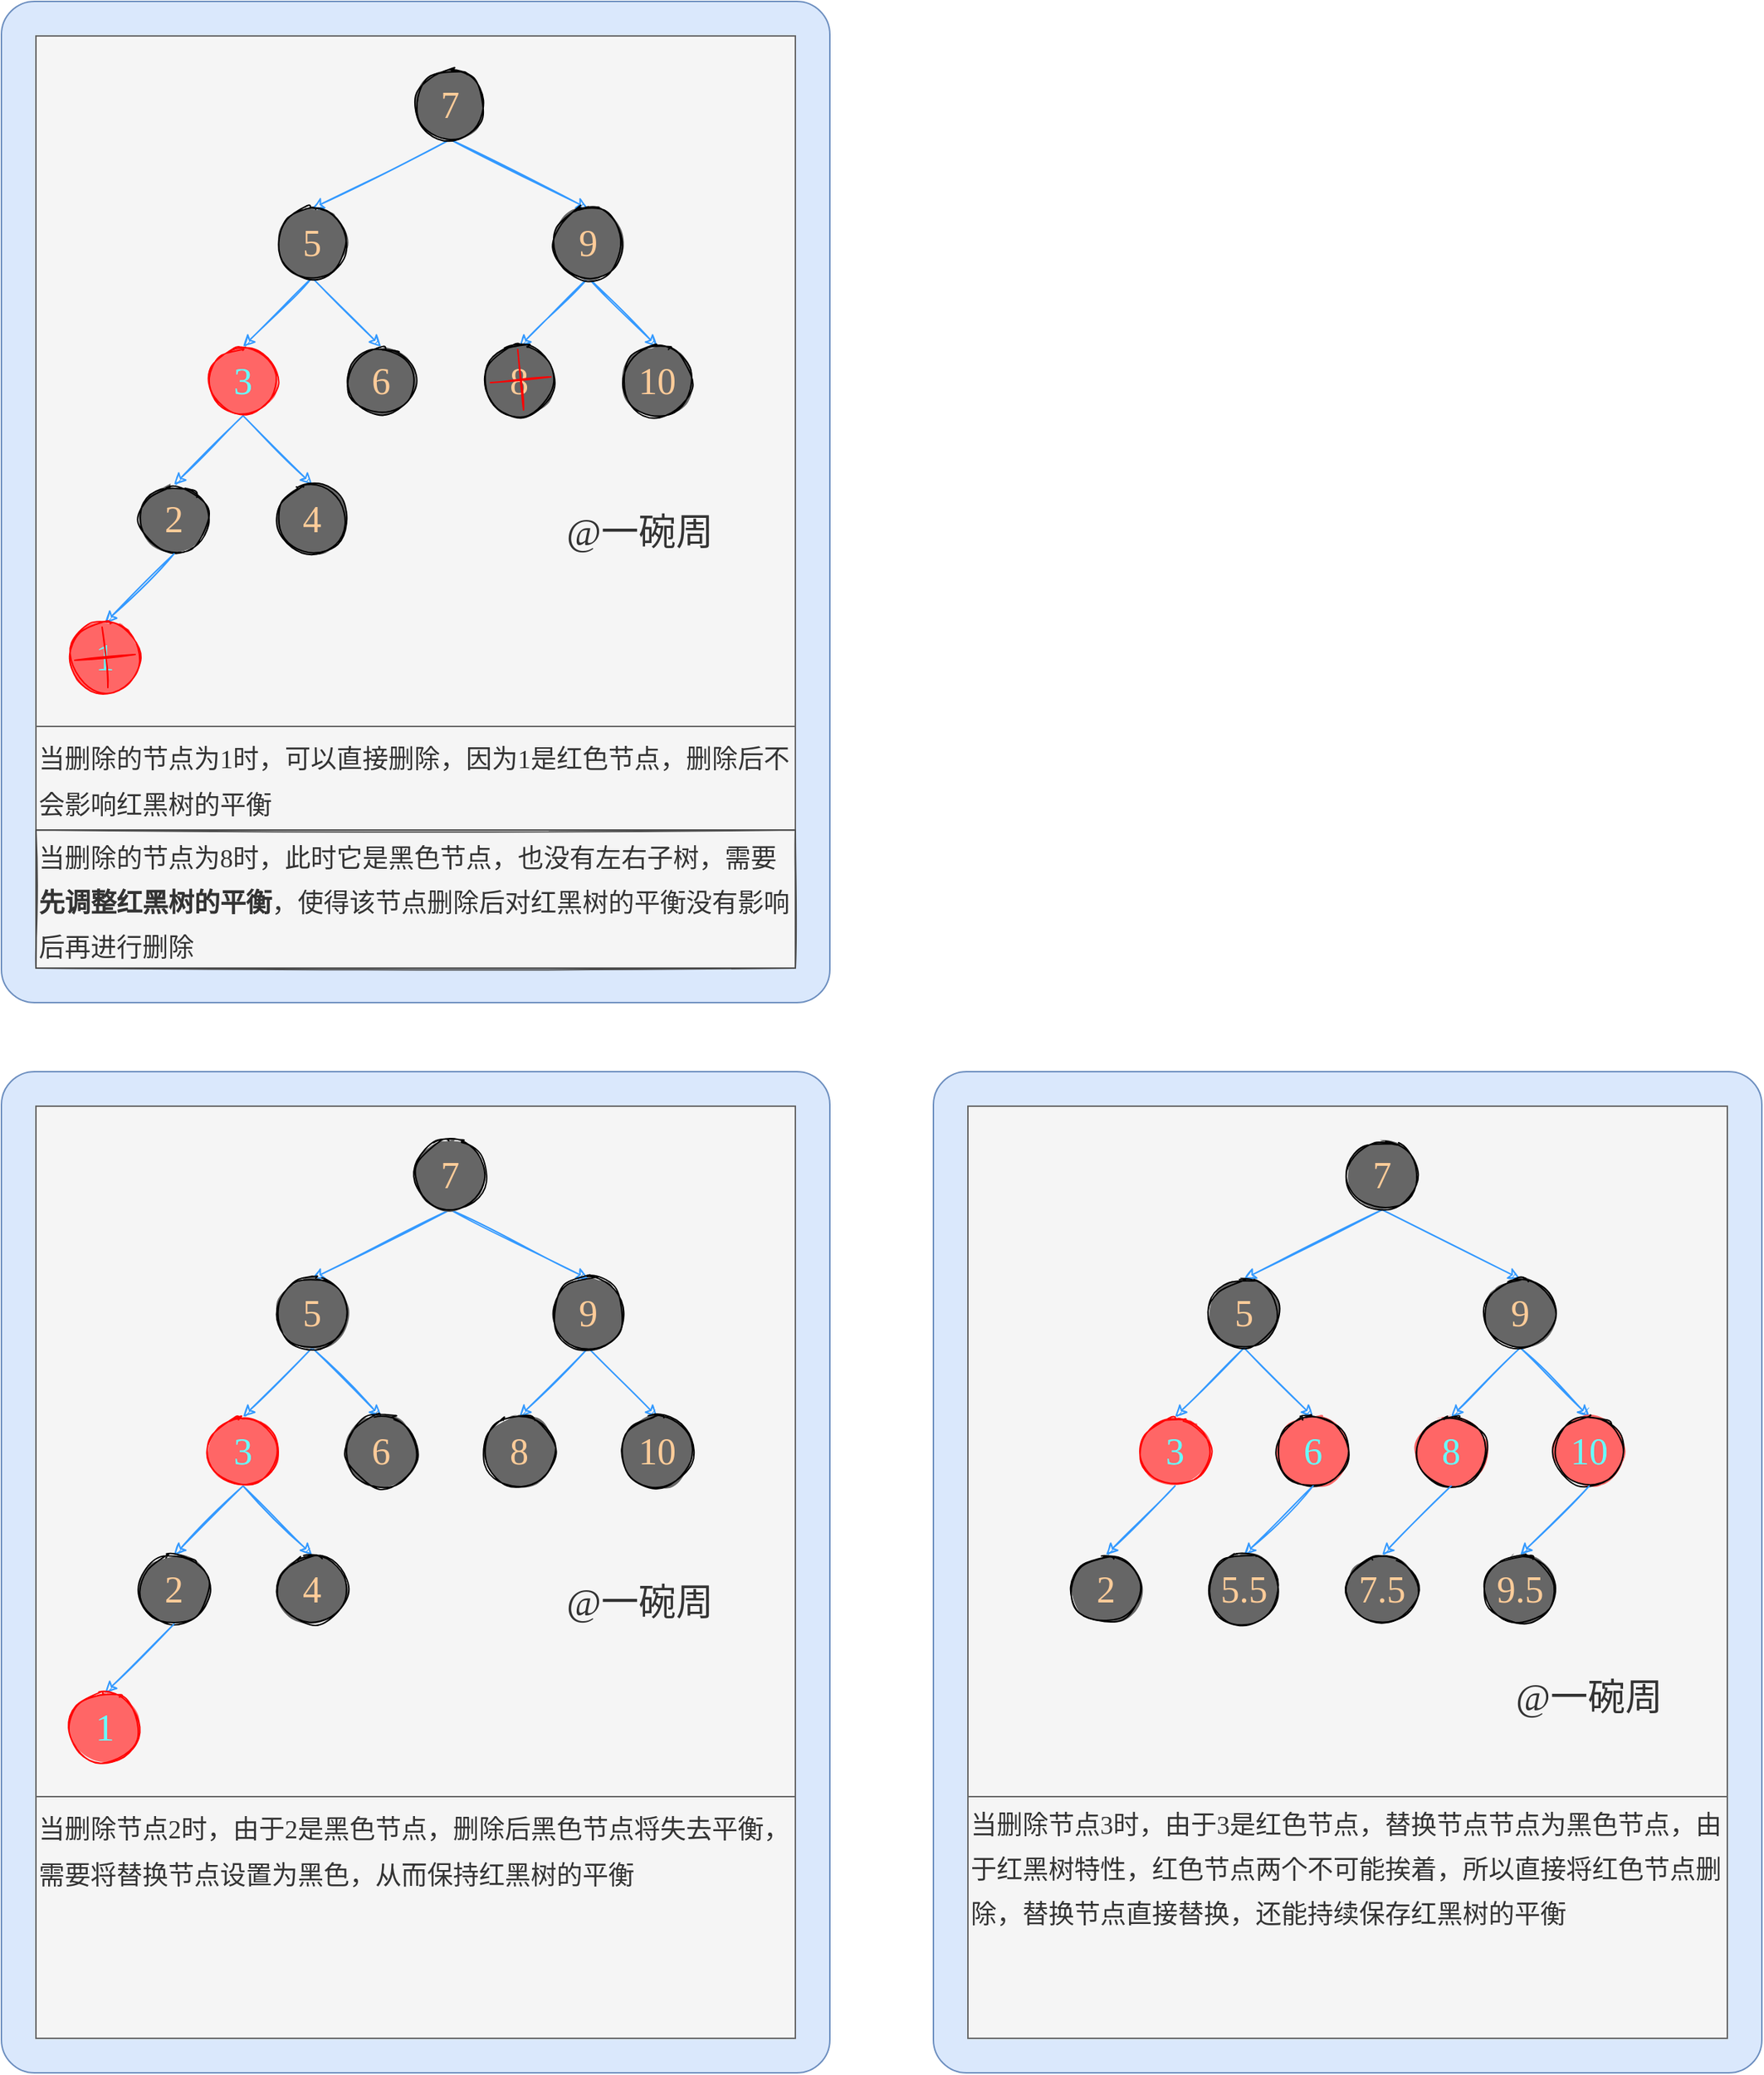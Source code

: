 <mxfile version="16.5.1" type="device"><diagram id="sbTQmbd6wwS1U6yTLp65" name="第 1 页"><mxGraphModel dx="-3938" dy="417" grid="1" gridSize="6" guides="1" tooltips="1" connect="1" arrows="1" fold="1" page="0" pageScale="1" pageWidth="827" pageHeight="1169" math="0" shadow="0"><root><mxCell id="0"/><mxCell id="1" parent="0"/><mxCell id="ivH2IacFtsF_XydCR1d3-26" value="" style="rounded=1;whiteSpace=wrap;html=1;fontFamily=Comic Sans MS;fontSize=18;fillColor=#dae8fc;strokeColor=#6c8ebf;arcSize=4;" parent="1" vertex="1"><mxGeometry x="6192" y="1128" width="576" height="696" as="geometry"/></mxCell><mxCell id="fc86tOgBMqxgkYuQEkEB-1" value="" style="rounded=1;whiteSpace=wrap;html=1;sketch=0;fillStyle=auto;fontFamily=Comic Sans MS;fontSize=26;strokeColor=#666666;fillColor=#f5f5f5;arcSize=0;fontColor=#333333;" vertex="1" parent="1"><mxGeometry x="6216" y="1632" width="528" height="168" as="geometry"/></mxCell><mxCell id="rxAGCjy9rbUy3xPKVwOK-19" value="" style="rounded=1;whiteSpace=wrap;html=1;sketch=0;fillStyle=auto;fontFamily=Comic Sans MS;fontSize=26;strokeColor=#666666;fillColor=#f5f5f5;arcSize=0;fontColor=#333333;" parent="1" vertex="1"><mxGeometry x="6216" y="1152" width="528" height="480" as="geometry"/></mxCell><mxCell id="rxAGCjy9rbUy3xPKVwOK-16" style="edgeStyle=none;rounded=0;sketch=1;orthogonalLoop=1;jettySize=auto;html=1;exitX=0.5;exitY=1;exitDx=0;exitDy=0;strokeColor=#9673A6;" parent="1" edge="1"><mxGeometry relative="1" as="geometry"><mxPoint x="560" y="560" as="sourcePoint"/></mxGeometry></mxCell><mxCell id="H94IqiTyf-CZfNIgYXHl-122" value="@一碗周" style="text;html=1;strokeColor=none;fillColor=none;align=center;verticalAlign=middle;whiteSpace=wrap;rounded=0;sketch=1;fillStyle=auto;fontFamily=Comic Sans MS;fontSize=26;fontColor=#333333;" parent="1" vertex="1"><mxGeometry x="6576" y="1482" width="120" height="30" as="geometry"/></mxCell><mxCell id="NptfwbpKZvffplfdBvXp-281" style="edgeStyle=none;rounded=0;sketch=1;orthogonalLoop=1;jettySize=auto;html=1;exitX=0.5;exitY=1;exitDx=0;exitDy=0;fontFamily=Comic Sans MS;fontSize=18;startArrow=none;startFill=0;endArrow=classic;endFill=1;strokeColor=#3399FF;entryX=0.5;entryY=0;entryDx=0;entryDy=0;" parent="1" source="NptfwbpKZvffplfdBvXp-339" target="NptfwbpKZvffplfdBvXp-341" edge="1"><mxGeometry relative="1" as="geometry"><mxPoint x="6600" y="1332" as="sourcePoint"/><mxPoint x="6552" y="1362" as="targetPoint"/></mxGeometry></mxCell><mxCell id="NptfwbpKZvffplfdBvXp-282" style="edgeStyle=none;rounded=0;sketch=1;orthogonalLoop=1;jettySize=auto;html=1;exitX=0.5;exitY=1;exitDx=0;exitDy=0;fontFamily=Comic Sans MS;fontSize=18;startArrow=none;startFill=0;endArrow=classic;endFill=1;strokeColor=#3399FF;entryX=0.5;entryY=0;entryDx=0;entryDy=0;" parent="1" source="NptfwbpKZvffplfdBvXp-339" target="NptfwbpKZvffplfdBvXp-340" edge="1"><mxGeometry relative="1" as="geometry"><mxPoint x="6600" y="1332" as="sourcePoint"/><mxPoint x="6642" y="1356" as="targetPoint"/></mxGeometry></mxCell><mxCell id="NptfwbpKZvffplfdBvXp-285" style="edgeStyle=none;rounded=0;sketch=1;orthogonalLoop=1;jettySize=auto;html=1;exitX=0.5;exitY=1;exitDx=0;exitDy=0;entryX=0.5;entryY=0;entryDx=0;entryDy=0;fontFamily=Comic Sans MS;fontSize=18;endArrow=classic;endFill=1;strokeColor=#3399FF;" parent="1" source="NptfwbpKZvffplfdBvXp-338" target="NptfwbpKZvffplfdBvXp-342" edge="1"><mxGeometry relative="1" as="geometry"><mxPoint x="6408" y="1326" as="sourcePoint"/><mxPoint x="6456" y="1376.5" as="targetPoint"/></mxGeometry></mxCell><mxCell id="NptfwbpKZvffplfdBvXp-286" style="edgeStyle=none;rounded=0;sketch=1;orthogonalLoop=1;jettySize=auto;html=1;exitX=0.5;exitY=1;exitDx=0;exitDy=0;fontFamily=Comic Sans MS;fontSize=18;startArrow=none;startFill=0;endArrow=classic;endFill=1;strokeColor=#3399FF;entryX=0.5;entryY=0;entryDx=0;entryDy=0;entryPerimeter=0;" parent="1" source="NptfwbpKZvffplfdBvXp-337" target="NptfwbpKZvffplfdBvXp-339" edge="1"><mxGeometry relative="1" as="geometry"><mxPoint x="6432" y="1245.5" as="sourcePoint"/><mxPoint x="6504" y="1272" as="targetPoint"/></mxGeometry></mxCell><mxCell id="NptfwbpKZvffplfdBvXp-291" style="edgeStyle=none;rounded=0;sketch=1;orthogonalLoop=1;jettySize=auto;html=1;exitX=0.5;exitY=1;exitDx=0;exitDy=0;fontFamily=Comic Sans MS;fontSize=18;startArrow=none;startFill=0;endArrow=classic;endFill=1;strokeColor=#3399FF;entryX=0.5;entryY=0;entryDx=0;entryDy=0;" parent="1" source="NptfwbpKZvffplfdBvXp-337" target="NptfwbpKZvffplfdBvXp-338" edge="1"><mxGeometry relative="1" as="geometry"><mxPoint x="6432" y="1245.5" as="sourcePoint"/><mxPoint x="6408" y="1272" as="targetPoint"/></mxGeometry></mxCell><mxCell id="NptfwbpKZvffplfdBvXp-293" style="edgeStyle=none;rounded=0;sketch=1;orthogonalLoop=1;jettySize=auto;html=1;exitX=0.5;exitY=1;exitDx=0;exitDy=0;entryX=0.5;entryY=0;entryDx=0;entryDy=0;fontFamily=Comic Sans MS;fontSize=18;startArrow=none;startFill=0;endArrow=classic;endFill=1;strokeColor=#3399FF;" parent="1" source="NptfwbpKZvffplfdBvXp-298" target="NptfwbpKZvffplfdBvXp-294" edge="1"><mxGeometry relative="1" as="geometry"/></mxCell><mxCell id="NptfwbpKZvffplfdBvXp-294" value="&lt;font face=&quot;Comic Sans MS&quot;&gt;&lt;span style=&quot;font-size: 26px&quot;&gt;4&lt;/span&gt;&lt;/font&gt;" style="ellipse;whiteSpace=wrap;html=1;fillColor=#666666;strokeColor=#000000;sketch=1;fillStyle=solid;fontColor=#FFCC99;" parent="1" vertex="1"><mxGeometry x="6384" y="1464" width="48" height="48" as="geometry"/></mxCell><mxCell id="NptfwbpKZvffplfdBvXp-295" style="edgeStyle=none;rounded=0;sketch=1;orthogonalLoop=1;jettySize=auto;html=1;exitX=0.5;exitY=1;exitDx=0;exitDy=0;entryX=0.5;entryY=0;entryDx=0;entryDy=0;fontFamily=Comic Sans MS;fontSize=18;startArrow=none;startFill=0;endArrow=classic;endFill=1;strokeColor=#3399FF;" parent="1" source="NptfwbpKZvffplfdBvXp-338" target="NptfwbpKZvffplfdBvXp-298" edge="1"><mxGeometry relative="1" as="geometry"><mxPoint x="6336" y="1342.5" as="sourcePoint"/></mxGeometry></mxCell><mxCell id="NptfwbpKZvffplfdBvXp-297" style="edgeStyle=none;rounded=0;sketch=1;orthogonalLoop=1;jettySize=auto;html=1;exitX=0.5;exitY=1;exitDx=0;exitDy=0;entryX=0.5;entryY=0;entryDx=0;entryDy=0;fontFamily=Comic Sans MS;fontSize=18;startArrow=none;startFill=0;endArrow=classic;endFill=1;strokeColor=#3399FF;" parent="1" source="NptfwbpKZvffplfdBvXp-298" target="NptfwbpKZvffplfdBvXp-299" edge="1"><mxGeometry relative="1" as="geometry"/></mxCell><mxCell id="NptfwbpKZvffplfdBvXp-298" value="&lt;font face=&quot;Comic Sans MS&quot;&gt;&lt;span style=&quot;font-size: 26px&quot;&gt;3&lt;/span&gt;&lt;/font&gt;" style="ellipse;whiteSpace=wrap;html=1;fillColor=#FF6666;strokeColor=#FF0000;sketch=1;fillStyle=solid;fontColor=#66FFFF;" parent="1" vertex="1"><mxGeometry x="6336" y="1368" width="48" height="48" as="geometry"/></mxCell><mxCell id="NptfwbpKZvffplfdBvXp-299" value="&lt;font face=&quot;Comic Sans MS&quot;&gt;&lt;span style=&quot;font-size: 26px&quot;&gt;2&lt;/span&gt;&lt;/font&gt;" style="ellipse;whiteSpace=wrap;html=1;fillColor=#666666;strokeColor=#000000;sketch=1;fillStyle=solid;fontColor=#FFCC99;" parent="1" vertex="1"><mxGeometry x="6288" y="1464" width="48" height="48" as="geometry"/></mxCell><mxCell id="NptfwbpKZvffplfdBvXp-323" style="edgeStyle=none;rounded=0;sketch=1;orthogonalLoop=1;jettySize=auto;html=1;exitX=0.5;exitY=1;exitDx=0;exitDy=0;entryX=0.5;entryY=0;entryDx=0;entryDy=0;fontFamily=Comic Sans MS;fontSize=18;startArrow=none;startFill=0;endArrow=classic;endFill=1;strokeColor=#3399FF;" parent="1" source="NptfwbpKZvffplfdBvXp-299" target="NptfwbpKZvffplfdBvXp-324" edge="1"><mxGeometry relative="1" as="geometry"><mxPoint x="6240" y="1539.5" as="sourcePoint"/></mxGeometry></mxCell><mxCell id="NptfwbpKZvffplfdBvXp-324" value="&lt;font face=&quot;Comic Sans MS&quot;&gt;&lt;span style=&quot;font-size: 26px&quot;&gt;1&lt;/span&gt;&lt;/font&gt;" style="ellipse;whiteSpace=wrap;html=1;fillColor=#FF6666;strokeColor=#FF0000;sketch=1;fillStyle=solid;fontColor=#66FFFF;" parent="1" vertex="1"><mxGeometry x="6240" y="1560" width="48" height="48" as="geometry"/></mxCell><mxCell id="NptfwbpKZvffplfdBvXp-337" value="&lt;font style=&quot;font-size: 26px&quot; face=&quot;Comic Sans MS&quot;&gt;7&lt;/font&gt;" style="ellipse;whiteSpace=wrap;html=1;fillColor=#666666;strokeColor=#000000;sketch=1;fillStyle=solid;fontColor=#FFCC99;" parent="1" vertex="1"><mxGeometry x="6480" y="1176" width="48" height="48" as="geometry"/></mxCell><mxCell id="NptfwbpKZvffplfdBvXp-338" value="&lt;font face=&quot;Comic Sans MS&quot;&gt;&lt;span style=&quot;font-size: 26px&quot;&gt;5&lt;/span&gt;&lt;/font&gt;" style="ellipse;whiteSpace=wrap;html=1;fillColor=#666666;strokeColor=#000000;sketch=1;fillStyle=solid;fontColor=#FFCC99;" parent="1" vertex="1"><mxGeometry x="6384" y="1272" width="48" height="48" as="geometry"/></mxCell><mxCell id="NptfwbpKZvffplfdBvXp-339" value="&lt;font style=&quot;font-size: 26px&quot; face=&quot;Comic Sans MS&quot;&gt;9&lt;/font&gt;" style="ellipse;whiteSpace=wrap;html=1;fillColor=#666666;strokeColor=#000000;sketch=1;fillStyle=solid;fontColor=#FFCC99;" parent="1" vertex="1"><mxGeometry x="6576" y="1272" width="48" height="48" as="geometry"/></mxCell><mxCell id="NptfwbpKZvffplfdBvXp-340" value="&lt;font style=&quot;font-size: 26px&quot; face=&quot;Comic Sans MS&quot;&gt;10&lt;/font&gt;" style="ellipse;whiteSpace=wrap;html=1;fillColor=#666666;strokeColor=#000000;sketch=1;fillStyle=solid;fontColor=#FFCC99;" parent="1" vertex="1"><mxGeometry x="6624" y="1368" width="48" height="48" as="geometry"/></mxCell><mxCell id="NptfwbpKZvffplfdBvXp-341" value="&lt;font style=&quot;font-size: 26px&quot; face=&quot;Comic Sans MS&quot;&gt;8&lt;/font&gt;" style="ellipse;whiteSpace=wrap;html=1;fillColor=#666666;strokeColor=#000000;sketch=1;fillStyle=solid;fontColor=#FFCC99;" parent="1" vertex="1"><mxGeometry x="6528" y="1368" width="48" height="48" as="geometry"/></mxCell><mxCell id="NptfwbpKZvffplfdBvXp-342" value="&lt;font face=&quot;Comic Sans MS&quot;&gt;&lt;span style=&quot;font-size: 26px&quot;&gt;6&lt;/span&gt;&lt;/font&gt;" style="ellipse;whiteSpace=wrap;html=1;fillColor=#666666;strokeColor=#000000;sketch=1;fillStyle=solid;fontColor=#FFCC99;" parent="1" vertex="1"><mxGeometry x="6432" y="1368" width="48" height="48" as="geometry"/></mxCell><mxCell id="ivH2IacFtsF_XydCR1d3-32" value="&lt;span style=&quot;font-size: 18px&quot;&gt;当删除的节点为1时，可以直接删除，因为1是红色节点，删除后不会影响红黑树的平衡&lt;/span&gt;" style="text;html=1;strokeColor=none;fillColor=none;align=left;verticalAlign=middle;whiteSpace=wrap;rounded=0;sketch=1;fillStyle=auto;fontFamily=Comic Sans MS;fontSize=26;fontColor=#333333;" parent="1" vertex="1"><mxGeometry x="6216" y="1632" width="528" height="72" as="geometry"/></mxCell><mxCell id="fc86tOgBMqxgkYuQEkEB-2" value="&lt;span style=&quot;font-size: 18px&quot;&gt;当删除的节点为8时，此时它是黑色节点，也没有左右子树，需要&lt;b&gt;先调整红黑树的平衡&lt;/b&gt;，使得该节点删除后对红黑树的平衡没有影响后再进行删除&lt;/span&gt;" style="text;html=1;strokeColor=#4D4D4D;fillColor=none;align=left;verticalAlign=middle;whiteSpace=wrap;rounded=0;sketch=1;fillStyle=auto;fontFamily=Comic Sans MS;fontSize=26;fontColor=#333333;" vertex="1" parent="1"><mxGeometry x="6216" y="1704" width="528" height="96" as="geometry"/></mxCell><mxCell id="fc86tOgBMqxgkYuQEkEB-5" value="" style="group;rotation=40;" vertex="1" connectable="0" parent="1"><mxGeometry x="6249" y="1569" width="30" height="30" as="geometry"/></mxCell><mxCell id="fc86tOgBMqxgkYuQEkEB-3" value="" style="endArrow=none;html=1;rounded=0;sketch=1;fontFamily=Comic Sans MS;fontSize=18;strokeColor=#FF0000;" edge="1" parent="fc86tOgBMqxgkYuQEkEB-5"><mxGeometry width="50" height="50" relative="1" as="geometry"><mxPoint x="-6" y="17" as="sourcePoint"/><mxPoint x="36" y="13" as="targetPoint"/></mxGeometry></mxCell><mxCell id="fc86tOgBMqxgkYuQEkEB-4" value="" style="endArrow=none;html=1;rounded=0;sketch=1;fontFamily=Comic Sans MS;fontSize=18;strokeColor=#FF0000;" edge="1" parent="fc86tOgBMqxgkYuQEkEB-5"><mxGeometry width="50" height="50" relative="1" as="geometry"><mxPoint x="17" y="36" as="sourcePoint"/><mxPoint x="13" y="-6" as="targetPoint"/></mxGeometry></mxCell><mxCell id="fc86tOgBMqxgkYuQEkEB-6" value="" style="group;rotation=40;" vertex="1" connectable="0" parent="1"><mxGeometry x="6538" y="1376" width="30" height="30" as="geometry"/></mxCell><mxCell id="fc86tOgBMqxgkYuQEkEB-7" value="" style="endArrow=none;html=1;rounded=0;sketch=1;fontFamily=Comic Sans MS;fontSize=18;strokeColor=#FF0000;" edge="1" parent="fc86tOgBMqxgkYuQEkEB-6"><mxGeometry width="50" height="50" relative="1" as="geometry"><mxPoint x="-6" y="17" as="sourcePoint"/><mxPoint x="36" y="13" as="targetPoint"/></mxGeometry></mxCell><mxCell id="fc86tOgBMqxgkYuQEkEB-8" value="" style="endArrow=none;html=1;rounded=0;sketch=1;fontFamily=Comic Sans MS;fontSize=18;strokeColor=#FF0000;" edge="1" parent="fc86tOgBMqxgkYuQEkEB-6"><mxGeometry width="50" height="50" relative="1" as="geometry"><mxPoint x="17" y="36" as="sourcePoint"/><mxPoint x="13" y="-6" as="targetPoint"/></mxGeometry></mxCell><mxCell id="fc86tOgBMqxgkYuQEkEB-9" value="" style="rounded=1;whiteSpace=wrap;html=1;fontFamily=Comic Sans MS;fontSize=18;fillColor=#dae8fc;strokeColor=#6c8ebf;arcSize=4;" vertex="1" parent="1"><mxGeometry x="6192" y="1872" width="576" height="696" as="geometry"/></mxCell><mxCell id="fc86tOgBMqxgkYuQEkEB-10" value="" style="rounded=1;whiteSpace=wrap;html=1;sketch=0;fillStyle=auto;fontFamily=Comic Sans MS;fontSize=26;strokeColor=#666666;fillColor=#f5f5f5;arcSize=0;fontColor=#333333;" vertex="1" parent="1"><mxGeometry x="6216" y="2376" width="528" height="168" as="geometry"/></mxCell><mxCell id="fc86tOgBMqxgkYuQEkEB-11" value="" style="rounded=1;whiteSpace=wrap;html=1;sketch=0;fillStyle=auto;fontFamily=Comic Sans MS;fontSize=26;strokeColor=#666666;fillColor=#f5f5f5;arcSize=0;fontColor=#333333;" vertex="1" parent="1"><mxGeometry x="6216" y="1896" width="528" height="480" as="geometry"/></mxCell><mxCell id="fc86tOgBMqxgkYuQEkEB-12" value="@一碗周" style="text;html=1;strokeColor=none;fillColor=none;align=center;verticalAlign=middle;whiteSpace=wrap;rounded=0;sketch=1;fillStyle=auto;fontFamily=Comic Sans MS;fontSize=26;fontColor=#333333;" vertex="1" parent="1"><mxGeometry x="6576" y="2226" width="120" height="30" as="geometry"/></mxCell><mxCell id="fc86tOgBMqxgkYuQEkEB-13" style="edgeStyle=none;rounded=0;sketch=1;orthogonalLoop=1;jettySize=auto;html=1;exitX=0.5;exitY=1;exitDx=0;exitDy=0;fontFamily=Comic Sans MS;fontSize=18;startArrow=none;startFill=0;endArrow=classic;endFill=1;strokeColor=#3399FF;entryX=0.5;entryY=0;entryDx=0;entryDy=0;" edge="1" parent="1" source="fc86tOgBMqxgkYuQEkEB-28" target="fc86tOgBMqxgkYuQEkEB-30"><mxGeometry relative="1" as="geometry"><mxPoint x="6600" y="2076" as="sourcePoint"/><mxPoint x="6552" y="2106" as="targetPoint"/></mxGeometry></mxCell><mxCell id="fc86tOgBMqxgkYuQEkEB-14" style="edgeStyle=none;rounded=0;sketch=1;orthogonalLoop=1;jettySize=auto;html=1;exitX=0.5;exitY=1;exitDx=0;exitDy=0;fontFamily=Comic Sans MS;fontSize=18;startArrow=none;startFill=0;endArrow=classic;endFill=1;strokeColor=#3399FF;entryX=0.5;entryY=0;entryDx=0;entryDy=0;" edge="1" parent="1" source="fc86tOgBMqxgkYuQEkEB-28" target="fc86tOgBMqxgkYuQEkEB-29"><mxGeometry relative="1" as="geometry"><mxPoint x="6600" y="2076" as="sourcePoint"/><mxPoint x="6642" y="2100" as="targetPoint"/></mxGeometry></mxCell><mxCell id="fc86tOgBMqxgkYuQEkEB-15" style="edgeStyle=none;rounded=0;sketch=1;orthogonalLoop=1;jettySize=auto;html=1;exitX=0.5;exitY=1;exitDx=0;exitDy=0;entryX=0.5;entryY=0;entryDx=0;entryDy=0;fontFamily=Comic Sans MS;fontSize=18;endArrow=classic;endFill=1;strokeColor=#3399FF;" edge="1" parent="1" source="fc86tOgBMqxgkYuQEkEB-27" target="fc86tOgBMqxgkYuQEkEB-31"><mxGeometry relative="1" as="geometry"><mxPoint x="6408" y="2070" as="sourcePoint"/><mxPoint x="6456" y="2120.5" as="targetPoint"/></mxGeometry></mxCell><mxCell id="fc86tOgBMqxgkYuQEkEB-16" style="edgeStyle=none;rounded=0;sketch=1;orthogonalLoop=1;jettySize=auto;html=1;exitX=0.5;exitY=1;exitDx=0;exitDy=0;fontFamily=Comic Sans MS;fontSize=18;startArrow=none;startFill=0;endArrow=classic;endFill=1;strokeColor=#3399FF;entryX=0.5;entryY=0;entryDx=0;entryDy=0;entryPerimeter=0;" edge="1" parent="1" source="fc86tOgBMqxgkYuQEkEB-26" target="fc86tOgBMqxgkYuQEkEB-28"><mxGeometry relative="1" as="geometry"><mxPoint x="6432" y="1989.5" as="sourcePoint"/><mxPoint x="6504" y="2016" as="targetPoint"/></mxGeometry></mxCell><mxCell id="fc86tOgBMqxgkYuQEkEB-17" style="edgeStyle=none;rounded=0;sketch=1;orthogonalLoop=1;jettySize=auto;html=1;exitX=0.5;exitY=1;exitDx=0;exitDy=0;fontFamily=Comic Sans MS;fontSize=18;startArrow=none;startFill=0;endArrow=classic;endFill=1;strokeColor=#3399FF;entryX=0.5;entryY=0;entryDx=0;entryDy=0;" edge="1" parent="1" source="fc86tOgBMqxgkYuQEkEB-26" target="fc86tOgBMqxgkYuQEkEB-27"><mxGeometry relative="1" as="geometry"><mxPoint x="6432" y="1989.5" as="sourcePoint"/><mxPoint x="6408" y="2016" as="targetPoint"/></mxGeometry></mxCell><mxCell id="fc86tOgBMqxgkYuQEkEB-18" style="edgeStyle=none;rounded=0;sketch=1;orthogonalLoop=1;jettySize=auto;html=1;exitX=0.5;exitY=1;exitDx=0;exitDy=0;entryX=0.5;entryY=0;entryDx=0;entryDy=0;fontFamily=Comic Sans MS;fontSize=18;startArrow=none;startFill=0;endArrow=classic;endFill=1;strokeColor=#3399FF;" edge="1" parent="1" source="fc86tOgBMqxgkYuQEkEB-22" target="fc86tOgBMqxgkYuQEkEB-19"><mxGeometry relative="1" as="geometry"/></mxCell><mxCell id="fc86tOgBMqxgkYuQEkEB-19" value="&lt;font face=&quot;Comic Sans MS&quot;&gt;&lt;span style=&quot;font-size: 26px&quot;&gt;4&lt;/span&gt;&lt;/font&gt;" style="ellipse;whiteSpace=wrap;html=1;fillColor=#666666;strokeColor=#000000;sketch=1;fillStyle=solid;fontColor=#FFCC99;" vertex="1" parent="1"><mxGeometry x="6384" y="2208" width="48" height="48" as="geometry"/></mxCell><mxCell id="fc86tOgBMqxgkYuQEkEB-20" style="edgeStyle=none;rounded=0;sketch=1;orthogonalLoop=1;jettySize=auto;html=1;exitX=0.5;exitY=1;exitDx=0;exitDy=0;entryX=0.5;entryY=0;entryDx=0;entryDy=0;fontFamily=Comic Sans MS;fontSize=18;startArrow=none;startFill=0;endArrow=classic;endFill=1;strokeColor=#3399FF;" edge="1" parent="1" source="fc86tOgBMqxgkYuQEkEB-27" target="fc86tOgBMqxgkYuQEkEB-22"><mxGeometry relative="1" as="geometry"><mxPoint x="6336" y="2086.5" as="sourcePoint"/></mxGeometry></mxCell><mxCell id="fc86tOgBMqxgkYuQEkEB-21" style="edgeStyle=none;rounded=0;sketch=1;orthogonalLoop=1;jettySize=auto;html=1;exitX=0.5;exitY=1;exitDx=0;exitDy=0;entryX=0.5;entryY=0;entryDx=0;entryDy=0;fontFamily=Comic Sans MS;fontSize=18;startArrow=none;startFill=0;endArrow=classic;endFill=1;strokeColor=#3399FF;" edge="1" parent="1" source="fc86tOgBMqxgkYuQEkEB-22" target="fc86tOgBMqxgkYuQEkEB-23"><mxGeometry relative="1" as="geometry"/></mxCell><mxCell id="fc86tOgBMqxgkYuQEkEB-22" value="&lt;font face=&quot;Comic Sans MS&quot;&gt;&lt;span style=&quot;font-size: 26px&quot;&gt;3&lt;/span&gt;&lt;/font&gt;" style="ellipse;whiteSpace=wrap;html=1;fillColor=#FF6666;strokeColor=#FF0000;sketch=1;fillStyle=solid;fontColor=#66FFFF;" vertex="1" parent="1"><mxGeometry x="6336" y="2112" width="48" height="48" as="geometry"/></mxCell><mxCell id="fc86tOgBMqxgkYuQEkEB-23" value="&lt;font face=&quot;Comic Sans MS&quot;&gt;&lt;span style=&quot;font-size: 26px&quot;&gt;2&lt;/span&gt;&lt;/font&gt;" style="ellipse;whiteSpace=wrap;html=1;fillColor=#666666;strokeColor=#000000;sketch=1;fillStyle=solid;fontColor=#FFCC99;" vertex="1" parent="1"><mxGeometry x="6288" y="2208" width="48" height="48" as="geometry"/></mxCell><mxCell id="fc86tOgBMqxgkYuQEkEB-24" style="edgeStyle=none;rounded=0;sketch=1;orthogonalLoop=1;jettySize=auto;html=1;exitX=0.5;exitY=1;exitDx=0;exitDy=0;entryX=0.5;entryY=0;entryDx=0;entryDy=0;fontFamily=Comic Sans MS;fontSize=18;startArrow=none;startFill=0;endArrow=classic;endFill=1;strokeColor=#3399FF;" edge="1" parent="1" source="fc86tOgBMqxgkYuQEkEB-23" target="fc86tOgBMqxgkYuQEkEB-25"><mxGeometry relative="1" as="geometry"><mxPoint x="6240" y="2283.5" as="sourcePoint"/></mxGeometry></mxCell><mxCell id="fc86tOgBMqxgkYuQEkEB-25" value="&lt;font face=&quot;Comic Sans MS&quot;&gt;&lt;span style=&quot;font-size: 26px&quot;&gt;1&lt;/span&gt;&lt;/font&gt;" style="ellipse;whiteSpace=wrap;html=1;fillColor=#FF6666;strokeColor=#FF0000;sketch=1;fillStyle=solid;fontColor=#66FFFF;" vertex="1" parent="1"><mxGeometry x="6240" y="2304" width="48" height="48" as="geometry"/></mxCell><mxCell id="fc86tOgBMqxgkYuQEkEB-26" value="&lt;font style=&quot;font-size: 26px&quot; face=&quot;Comic Sans MS&quot;&gt;7&lt;/font&gt;" style="ellipse;whiteSpace=wrap;html=1;fillColor=#666666;strokeColor=#000000;sketch=1;fillStyle=solid;fontColor=#FFCC99;" vertex="1" parent="1"><mxGeometry x="6480" y="1920" width="48" height="48" as="geometry"/></mxCell><mxCell id="fc86tOgBMqxgkYuQEkEB-27" value="&lt;font face=&quot;Comic Sans MS&quot;&gt;&lt;span style=&quot;font-size: 26px&quot;&gt;5&lt;/span&gt;&lt;/font&gt;" style="ellipse;whiteSpace=wrap;html=1;fillColor=#666666;strokeColor=#000000;sketch=1;fillStyle=solid;fontColor=#FFCC99;" vertex="1" parent="1"><mxGeometry x="6384" y="2016" width="48" height="48" as="geometry"/></mxCell><mxCell id="fc86tOgBMqxgkYuQEkEB-28" value="&lt;font style=&quot;font-size: 26px&quot; face=&quot;Comic Sans MS&quot;&gt;9&lt;/font&gt;" style="ellipse;whiteSpace=wrap;html=1;fillColor=#666666;strokeColor=#000000;sketch=1;fillStyle=solid;fontColor=#FFCC99;" vertex="1" parent="1"><mxGeometry x="6576" y="2016" width="48" height="48" as="geometry"/></mxCell><mxCell id="fc86tOgBMqxgkYuQEkEB-29" value="&lt;font style=&quot;font-size: 26px&quot; face=&quot;Comic Sans MS&quot;&gt;10&lt;/font&gt;" style="ellipse;whiteSpace=wrap;html=1;fillColor=#666666;strokeColor=#000000;sketch=1;fillStyle=solid;fontColor=#FFCC99;" vertex="1" parent="1"><mxGeometry x="6624" y="2112" width="48" height="48" as="geometry"/></mxCell><mxCell id="fc86tOgBMqxgkYuQEkEB-30" value="&lt;font style=&quot;font-size: 26px&quot; face=&quot;Comic Sans MS&quot;&gt;8&lt;/font&gt;" style="ellipse;whiteSpace=wrap;html=1;fillColor=#666666;strokeColor=#000000;sketch=1;fillStyle=solid;fontColor=#FFCC99;" vertex="1" parent="1"><mxGeometry x="6528" y="2112" width="48" height="48" as="geometry"/></mxCell><mxCell id="fc86tOgBMqxgkYuQEkEB-31" value="&lt;font face=&quot;Comic Sans MS&quot;&gt;&lt;span style=&quot;font-size: 26px&quot;&gt;6&lt;/span&gt;&lt;/font&gt;" style="ellipse;whiteSpace=wrap;html=1;fillColor=#666666;strokeColor=#000000;sketch=1;fillStyle=solid;fontColor=#FFCC99;" vertex="1" parent="1"><mxGeometry x="6432" y="2112" width="48" height="48" as="geometry"/></mxCell><mxCell id="fc86tOgBMqxgkYuQEkEB-32" value="&lt;span style=&quot;font-size: 18px&quot;&gt;当删除节点2时，由于2是黑色节点，删除后黑色节点将失去平衡，需要将替换节点设置为黑色，从而保持红黑树的平衡&lt;/span&gt;" style="text;html=1;strokeColor=none;fillColor=none;align=left;verticalAlign=middle;whiteSpace=wrap;rounded=0;sketch=1;fillStyle=auto;fontFamily=Comic Sans MS;fontSize=26;fontColor=#333333;" vertex="1" parent="1"><mxGeometry x="6216" y="2376" width="528" height="72" as="geometry"/></mxCell><mxCell id="fc86tOgBMqxgkYuQEkEB-66" value="" style="rounded=1;whiteSpace=wrap;html=1;fontFamily=Comic Sans MS;fontSize=18;fillColor=#dae8fc;strokeColor=#6c8ebf;arcSize=4;" vertex="1" parent="1"><mxGeometry x="6840" y="1872" width="576" height="696" as="geometry"/></mxCell><mxCell id="fc86tOgBMqxgkYuQEkEB-67" value="" style="rounded=1;whiteSpace=wrap;html=1;sketch=0;fillStyle=auto;fontFamily=Comic Sans MS;fontSize=26;strokeColor=#666666;fillColor=#f5f5f5;arcSize=0;fontColor=#333333;" vertex="1" parent="1"><mxGeometry x="6864" y="2376" width="528" height="168" as="geometry"/></mxCell><mxCell id="fc86tOgBMqxgkYuQEkEB-68" value="" style="rounded=1;whiteSpace=wrap;html=1;sketch=0;fillStyle=auto;fontFamily=Comic Sans MS;fontSize=26;strokeColor=#666666;fillColor=#f5f5f5;arcSize=0;fontColor=#333333;" vertex="1" parent="1"><mxGeometry x="6864" y="1896" width="528" height="480" as="geometry"/></mxCell><mxCell id="fc86tOgBMqxgkYuQEkEB-69" value="@一碗周" style="text;html=1;strokeColor=none;fillColor=none;align=center;verticalAlign=middle;whiteSpace=wrap;rounded=0;sketch=1;fillStyle=auto;fontFamily=Comic Sans MS;fontSize=26;fontColor=#333333;" vertex="1" parent="1"><mxGeometry x="7236" y="2292" width="120" height="30" as="geometry"/></mxCell><mxCell id="fc86tOgBMqxgkYuQEkEB-70" style="edgeStyle=none;rounded=0;sketch=1;orthogonalLoop=1;jettySize=auto;html=1;exitX=0.5;exitY=1;exitDx=0;exitDy=0;fontFamily=Comic Sans MS;fontSize=18;startArrow=none;startFill=0;endArrow=classic;endFill=1;strokeColor=#3399FF;entryX=0.5;entryY=0;entryDx=0;entryDy=0;" edge="1" parent="1" source="fc86tOgBMqxgkYuQEkEB-85" target="fc86tOgBMqxgkYuQEkEB-87"><mxGeometry relative="1" as="geometry"><mxPoint x="7248" y="2076" as="sourcePoint"/><mxPoint x="7200" y="2106" as="targetPoint"/></mxGeometry></mxCell><mxCell id="fc86tOgBMqxgkYuQEkEB-71" style="edgeStyle=none;rounded=0;sketch=1;orthogonalLoop=1;jettySize=auto;html=1;exitX=0.5;exitY=1;exitDx=0;exitDy=0;fontFamily=Comic Sans MS;fontSize=18;startArrow=none;startFill=0;endArrow=classic;endFill=1;strokeColor=#3399FF;entryX=0.5;entryY=0;entryDx=0;entryDy=0;" edge="1" parent="1" source="fc86tOgBMqxgkYuQEkEB-85" target="fc86tOgBMqxgkYuQEkEB-86"><mxGeometry relative="1" as="geometry"><mxPoint x="7248" y="2076" as="sourcePoint"/><mxPoint x="7290" y="2100" as="targetPoint"/></mxGeometry></mxCell><mxCell id="fc86tOgBMqxgkYuQEkEB-72" style="edgeStyle=none;rounded=0;sketch=1;orthogonalLoop=1;jettySize=auto;html=1;exitX=0.5;exitY=1;exitDx=0;exitDy=0;entryX=0.5;entryY=0;entryDx=0;entryDy=0;fontFamily=Comic Sans MS;fontSize=18;endArrow=classic;endFill=1;strokeColor=#3399FF;" edge="1" parent="1" source="fc86tOgBMqxgkYuQEkEB-84" target="fc86tOgBMqxgkYuQEkEB-88"><mxGeometry relative="1" as="geometry"><mxPoint x="7056" y="2070" as="sourcePoint"/><mxPoint x="7104" y="2120.5" as="targetPoint"/></mxGeometry></mxCell><mxCell id="fc86tOgBMqxgkYuQEkEB-73" style="edgeStyle=none;rounded=0;sketch=1;orthogonalLoop=1;jettySize=auto;html=1;exitX=0.5;exitY=1;exitDx=0;exitDy=0;fontFamily=Comic Sans MS;fontSize=18;startArrow=none;startFill=0;endArrow=classic;endFill=1;strokeColor=#3399FF;entryX=0.5;entryY=0;entryDx=0;entryDy=0;entryPerimeter=0;" edge="1" parent="1" source="fc86tOgBMqxgkYuQEkEB-83" target="fc86tOgBMqxgkYuQEkEB-85"><mxGeometry relative="1" as="geometry"><mxPoint x="7080" y="1989.5" as="sourcePoint"/><mxPoint x="7152" y="2016" as="targetPoint"/></mxGeometry></mxCell><mxCell id="fc86tOgBMqxgkYuQEkEB-74" style="edgeStyle=none;rounded=0;sketch=1;orthogonalLoop=1;jettySize=auto;html=1;exitX=0.5;exitY=1;exitDx=0;exitDy=0;fontFamily=Comic Sans MS;fontSize=18;startArrow=none;startFill=0;endArrow=classic;endFill=1;strokeColor=#3399FF;entryX=0.5;entryY=0;entryDx=0;entryDy=0;" edge="1" parent="1" source="fc86tOgBMqxgkYuQEkEB-83" target="fc86tOgBMqxgkYuQEkEB-84"><mxGeometry relative="1" as="geometry"><mxPoint x="7080" y="1989.5" as="sourcePoint"/><mxPoint x="7056" y="2016" as="targetPoint"/></mxGeometry></mxCell><mxCell id="fc86tOgBMqxgkYuQEkEB-77" style="edgeStyle=none;rounded=0;sketch=1;orthogonalLoop=1;jettySize=auto;html=1;exitX=0.5;exitY=1;exitDx=0;exitDy=0;entryX=0.5;entryY=0;entryDx=0;entryDy=0;fontFamily=Comic Sans MS;fontSize=18;startArrow=none;startFill=0;endArrow=classic;endFill=1;strokeColor=#3399FF;" edge="1" parent="1" source="fc86tOgBMqxgkYuQEkEB-84" target="fc86tOgBMqxgkYuQEkEB-79"><mxGeometry relative="1" as="geometry"><mxPoint x="6984" y="2086.5" as="sourcePoint"/></mxGeometry></mxCell><mxCell id="fc86tOgBMqxgkYuQEkEB-78" style="edgeStyle=none;rounded=0;sketch=1;orthogonalLoop=1;jettySize=auto;html=1;exitX=0.5;exitY=1;exitDx=0;exitDy=0;entryX=0.5;entryY=0;entryDx=0;entryDy=0;fontFamily=Comic Sans MS;fontSize=18;startArrow=none;startFill=0;endArrow=classic;endFill=1;strokeColor=#3399FF;" edge="1" parent="1" source="fc86tOgBMqxgkYuQEkEB-79" target="fc86tOgBMqxgkYuQEkEB-80"><mxGeometry relative="1" as="geometry"/></mxCell><mxCell id="fc86tOgBMqxgkYuQEkEB-79" value="&lt;font face=&quot;Comic Sans MS&quot;&gt;&lt;span style=&quot;font-size: 26px&quot;&gt;3&lt;/span&gt;&lt;/font&gt;" style="ellipse;whiteSpace=wrap;html=1;fillColor=#FF6666;strokeColor=#FF0000;sketch=1;fillStyle=solid;fontColor=#66FFFF;" vertex="1" parent="1"><mxGeometry x="6984" y="2112" width="48" height="48" as="geometry"/></mxCell><mxCell id="fc86tOgBMqxgkYuQEkEB-80" value="&lt;font face=&quot;Comic Sans MS&quot;&gt;&lt;span style=&quot;font-size: 26px&quot;&gt;2&lt;/span&gt;&lt;/font&gt;" style="ellipse;whiteSpace=wrap;html=1;fillColor=#666666;strokeColor=#000000;sketch=1;fillStyle=solid;fontColor=#FFCC99;" vertex="1" parent="1"><mxGeometry x="6936" y="2208" width="48" height="48" as="geometry"/></mxCell><mxCell id="fc86tOgBMqxgkYuQEkEB-83" value="&lt;font style=&quot;font-size: 26px&quot; face=&quot;Comic Sans MS&quot;&gt;7&lt;/font&gt;" style="ellipse;whiteSpace=wrap;html=1;fillColor=#666666;strokeColor=#000000;sketch=1;fillStyle=solid;fontColor=#FFCC99;" vertex="1" parent="1"><mxGeometry x="7128" y="1920" width="48" height="48" as="geometry"/></mxCell><mxCell id="fc86tOgBMqxgkYuQEkEB-84" value="&lt;font face=&quot;Comic Sans MS&quot;&gt;&lt;span style=&quot;font-size: 26px&quot;&gt;5&lt;/span&gt;&lt;/font&gt;" style="ellipse;whiteSpace=wrap;html=1;fillColor=#666666;strokeColor=#000000;sketch=1;fillStyle=solid;fontColor=#FFCC99;" vertex="1" parent="1"><mxGeometry x="7032" y="2016" width="48" height="48" as="geometry"/></mxCell><mxCell id="fc86tOgBMqxgkYuQEkEB-85" value="&lt;font style=&quot;font-size: 26px&quot; face=&quot;Comic Sans MS&quot;&gt;9&lt;/font&gt;" style="ellipse;whiteSpace=wrap;html=1;fillColor=#666666;strokeColor=#000000;sketch=1;fillStyle=solid;fontColor=#FFCC99;" vertex="1" parent="1"><mxGeometry x="7224" y="2016" width="48" height="48" as="geometry"/></mxCell><mxCell id="fc86tOgBMqxgkYuQEkEB-86" value="&lt;font style=&quot;font-size: 26px&quot; face=&quot;Comic Sans MS&quot;&gt;10&lt;/font&gt;" style="ellipse;whiteSpace=wrap;html=1;fillColor=#FF6666;strokeColor=#000000;sketch=1;fillStyle=solid;fontColor=#66FFFF;" vertex="1" parent="1"><mxGeometry x="7272" y="2112" width="48" height="48" as="geometry"/></mxCell><mxCell id="fc86tOgBMqxgkYuQEkEB-87" value="&lt;font style=&quot;font-size: 26px&quot; face=&quot;Comic Sans MS&quot;&gt;8&lt;/font&gt;" style="ellipse;whiteSpace=wrap;html=1;fillColor=#FF6666;strokeColor=#000000;sketch=1;fillStyle=solid;fontColor=#66FFFF;" vertex="1" parent="1"><mxGeometry x="7176" y="2112" width="48" height="48" as="geometry"/></mxCell><mxCell id="fc86tOgBMqxgkYuQEkEB-88" value="&lt;font face=&quot;Comic Sans MS&quot;&gt;&lt;span style=&quot;font-size: 26px&quot;&gt;6&lt;/span&gt;&lt;/font&gt;" style="ellipse;whiteSpace=wrap;html=1;fillColor=#FF6666;strokeColor=#000000;sketch=1;fillStyle=solid;fontColor=#66FFFF;" vertex="1" parent="1"><mxGeometry x="7080" y="2112" width="48" height="48" as="geometry"/></mxCell><mxCell id="fc86tOgBMqxgkYuQEkEB-89" value="&lt;span style=&quot;font-size: 18px&quot;&gt;当删除节点3时，由于3是红色节点，替换节点节点为黑色节点，由于红黑树特性，红色节点两个不可能挨着，所以直接将红色节点删除，替换节点直接替换，还能持续保存红黑树的平衡&lt;/span&gt;" style="text;html=1;strokeColor=none;fillColor=none;align=left;verticalAlign=middle;whiteSpace=wrap;rounded=0;sketch=1;fillStyle=auto;fontFamily=Comic Sans MS;fontSize=26;fontColor=#333333;" vertex="1" parent="1"><mxGeometry x="6864" y="2376" width="528" height="96" as="geometry"/></mxCell><mxCell id="fc86tOgBMqxgkYuQEkEB-92" style="edgeStyle=none;rounded=0;sketch=1;orthogonalLoop=1;jettySize=auto;html=1;exitX=0.5;exitY=1;exitDx=0;exitDy=0;entryX=0.5;entryY=0;entryDx=0;entryDy=0;fontFamily=Comic Sans MS;fontSize=18;startArrow=none;startFill=0;endArrow=classic;endFill=1;strokeColor=#3399FF;" edge="1" parent="1" target="fc86tOgBMqxgkYuQEkEB-93"><mxGeometry relative="1" as="geometry"><mxPoint x="7104" y="2160" as="sourcePoint"/></mxGeometry></mxCell><mxCell id="fc86tOgBMqxgkYuQEkEB-93" value="&lt;font face=&quot;Comic Sans MS&quot;&gt;&lt;span style=&quot;font-size: 26px&quot;&gt;5.5&lt;/span&gt;&lt;/font&gt;" style="ellipse;whiteSpace=wrap;html=1;fillColor=#666666;strokeColor=#000000;sketch=1;fillStyle=solid;fontColor=#FFCC99;" vertex="1" parent="1"><mxGeometry x="7032" y="2208" width="48" height="48" as="geometry"/></mxCell><mxCell id="fc86tOgBMqxgkYuQEkEB-94" style="edgeStyle=none;rounded=0;sketch=1;orthogonalLoop=1;jettySize=auto;html=1;exitX=0.5;exitY=1;exitDx=0;exitDy=0;entryX=0.5;entryY=0;entryDx=0;entryDy=0;fontFamily=Comic Sans MS;fontSize=18;startArrow=none;startFill=0;endArrow=classic;endFill=1;strokeColor=#3399FF;" edge="1" parent="1" target="fc86tOgBMqxgkYuQEkEB-95"><mxGeometry relative="1" as="geometry"><mxPoint x="7200" y="2160" as="sourcePoint"/></mxGeometry></mxCell><mxCell id="fc86tOgBMqxgkYuQEkEB-95" value="&lt;font face=&quot;Comic Sans MS&quot;&gt;&lt;span style=&quot;font-size: 26px&quot;&gt;7.5&lt;/span&gt;&lt;/font&gt;" style="ellipse;whiteSpace=wrap;html=1;fillColor=#666666;strokeColor=#000000;sketch=1;fillStyle=solid;fontColor=#FFCC99;" vertex="1" parent="1"><mxGeometry x="7128" y="2208" width="48" height="48" as="geometry"/></mxCell><mxCell id="fc86tOgBMqxgkYuQEkEB-96" style="edgeStyle=none;rounded=0;sketch=1;orthogonalLoop=1;jettySize=auto;html=1;exitX=0.5;exitY=1;exitDx=0;exitDy=0;entryX=0.5;entryY=0;entryDx=0;entryDy=0;fontFamily=Comic Sans MS;fontSize=18;startArrow=none;startFill=0;endArrow=classic;endFill=1;strokeColor=#3399FF;" edge="1" parent="1" target="fc86tOgBMqxgkYuQEkEB-97"><mxGeometry relative="1" as="geometry"><mxPoint x="7296" y="2160" as="sourcePoint"/></mxGeometry></mxCell><mxCell id="fc86tOgBMqxgkYuQEkEB-97" value="&lt;font face=&quot;Comic Sans MS&quot;&gt;&lt;span style=&quot;font-size: 26px&quot;&gt;9.5&lt;/span&gt;&lt;/font&gt;" style="ellipse;whiteSpace=wrap;html=1;fillColor=#666666;strokeColor=#000000;sketch=1;fillStyle=solid;fontColor=#FFCC99;" vertex="1" parent="1"><mxGeometry x="7224" y="2208" width="48" height="48" as="geometry"/></mxCell></root></mxGraphModel></diagram></mxfile>